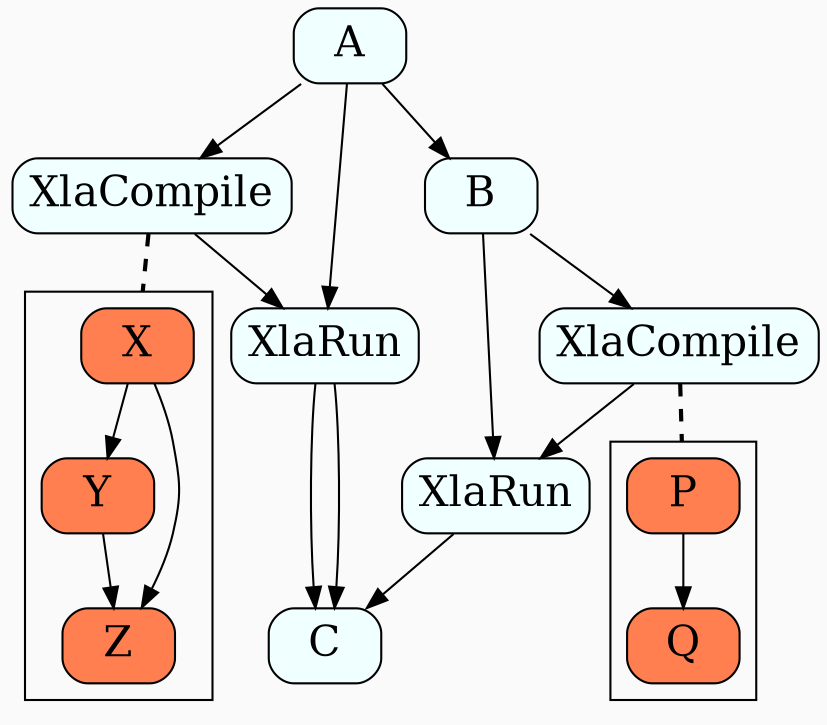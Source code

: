digraph {
  graph[bgcolor=gray98,compound=true]
  node[fontsize=20,shape=box,fillcolor=azure, style="filled,rounded"]

  XlaCompile0[label=XlaCompile,fontsize=20]
  XlaRun0[label=XlaRun,fontsize=20]

  XlaCompile1[label=XlaCompile,fontsize=20]
  XlaRun1[label=XlaRun,fontsize=20]

  A -> XlaCompile0
  XlaCompile0 -> XlaRun0
  A -> XlaRun0
  XlaRun0 -> C
  XlaRun0 -> C

  A -> B
  B -> XlaCompile1
  XlaCompile1 -> XlaRun1
  B -> XlaRun1
  XlaRun1 -> C

  subgraph cluster0 {
    X[fillcolor=coral]
    Y[fillcolor=coral]
    Z[fillcolor=coral]

    X -> Y
    X -> Z
    Y -> Z
  }

  subgraph cluster1 {
    P[fillcolor=coral]
    Q[fillcolor=coral]

    P -> Q
  }

  XlaCompile0 -> X[lhead=cluster0,style="dashed,bold",dir=none]
  XlaCompile1 -> P[lhead=cluster1,style="dashed,bold",dir=none]
}
